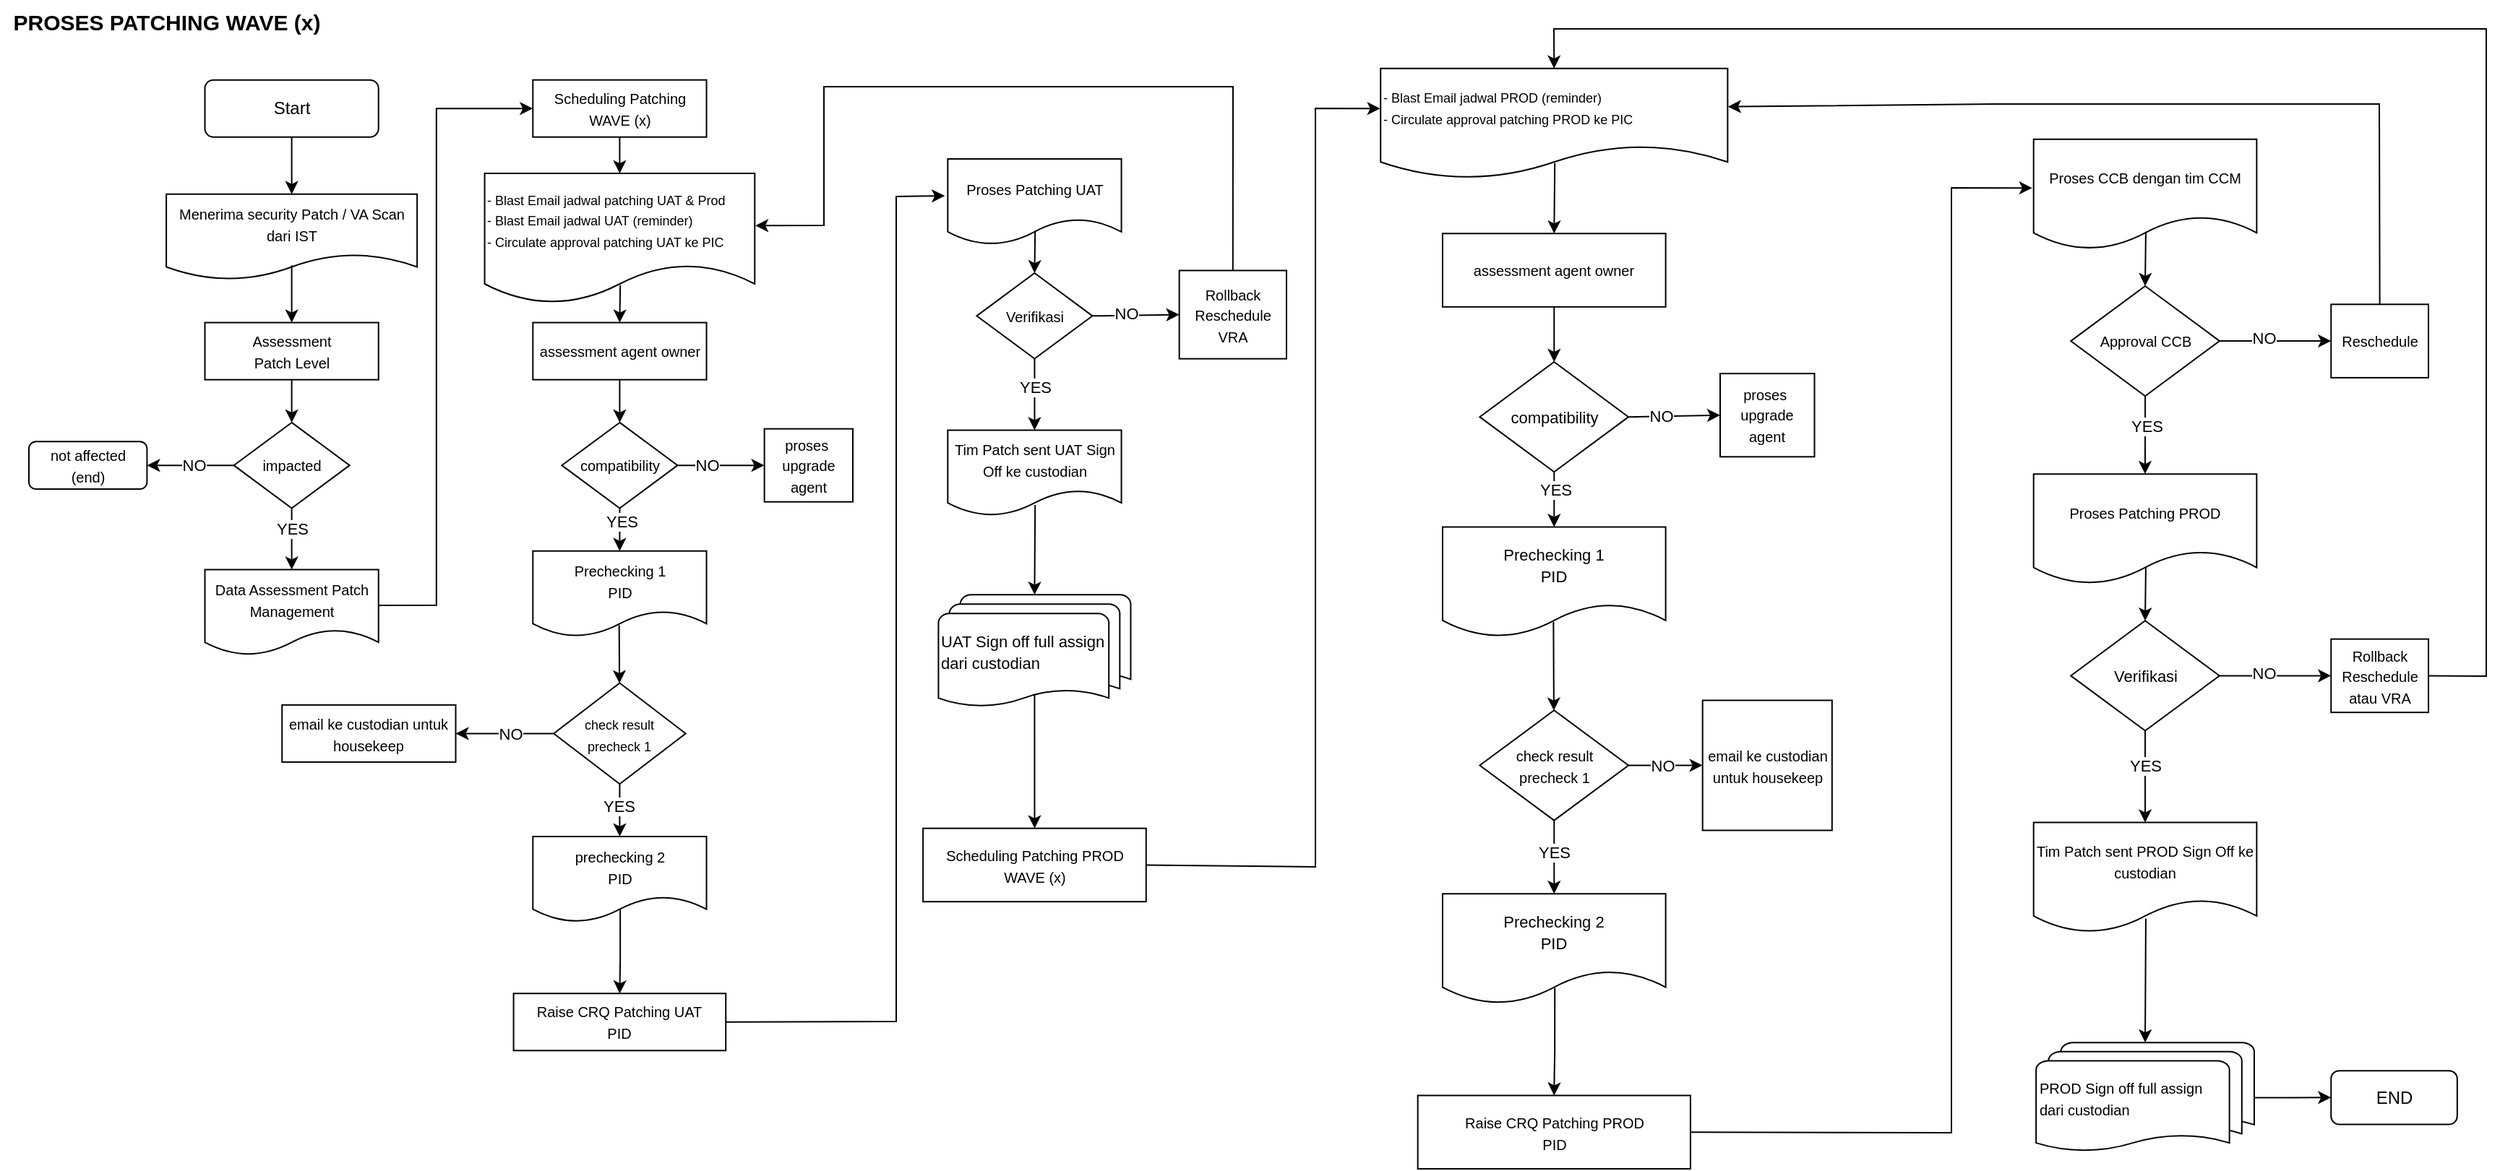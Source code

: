 <mxfile version="26.0.2">
  <diagram name="Page-1" id="z32n40Bh7zNvW0WQxbJr">
    <mxGraphModel grid="1" page="1" gridSize="10" guides="1" tooltips="1" connect="1" arrows="1" fold="1" pageScale="1" pageWidth="1800" pageHeight="950" math="0" shadow="0">
      <root>
        <mxCell id="0" />
        <mxCell id="1" parent="0" />
        <mxCell id="ACI5QrZLQ97RPdGaOp1O-54" value="PROSES PATCHING WAVE (x)" style="text;html=1;align=center;verticalAlign=middle;resizable=0;points=[];autosize=1;strokeColor=none;fillColor=none;fontStyle=1;fontSize=15;" vertex="1" parent="1">
          <mxGeometry x="40" y="40" width="230" height="30" as="geometry" />
        </mxCell>
        <mxCell id="udtV1CsJPvHy8_Dd39ew-2" value="&lt;div&gt;&lt;span style=&quot;background-color: transparent; color: light-dark(rgb(0, 0, 0), rgb(255, 255, 255));&quot;&gt;&lt;font style=&quot;font-size: 9px;&quot;&gt;- Blast Email jadwal PROD (reminder)&lt;/font&gt;&lt;/span&gt;&lt;/div&gt;&lt;div&gt;&lt;font style=&quot;font-size: 9px;&quot;&gt;- Circulate approval patching PROD ke PIC&lt;/font&gt;&lt;/div&gt;" style="shape=document;whiteSpace=wrap;html=1;boundedLbl=1;align=left;" vertex="1" parent="1">
          <mxGeometry x="995.102" y="87.388" width="240.081" height="76.161" as="geometry" />
        </mxCell>
        <mxCell id="udtV1CsJPvHy8_Dd39ew-3" value="&lt;font style=&quot;font-size: 10px;&quot;&gt;assessment agent owner&lt;/font&gt;" style="rounded=0;whiteSpace=wrap;html=1;" vertex="1" parent="1">
          <mxGeometry x="1037.974" y="201.63" width="154.337" height="50.774" as="geometry" />
        </mxCell>
        <mxCell id="udtV1CsJPvHy8_Dd39ew-4" value="&lt;font style=&quot;font-size: 11px;&quot;&gt;compatibility&lt;/font&gt;" style="rhombus;whiteSpace=wrap;html=1;" vertex="1" parent="1">
          <mxGeometry x="1063.697" y="290.484" width="102.892" height="76.161" as="geometry" />
        </mxCell>
        <mxCell id="udtV1CsJPvHy8_Dd39ew-5" value="&lt;font style=&quot;font-size: 10px;&quot;&gt;proses&amp;nbsp;&lt;/font&gt;&lt;div&gt;&lt;font style=&quot;font-size: 10px;&quot;&gt;upgrade&lt;/font&gt;&lt;/div&gt;&lt;div&gt;&lt;font style=&quot;font-size: 10px;&quot;&gt;agent&lt;/font&gt;&lt;/div&gt;" style="rounded=0;whiteSpace=wrap;html=1;" vertex="1" parent="1">
          <mxGeometry x="1230" y="298.55" width="65.26" height="57.61" as="geometry" />
        </mxCell>
        <mxCell id="udtV1CsJPvHy8_Dd39ew-6" value="&lt;font style=&quot;font-size: 11px;&quot;&gt;Prechecking 1&lt;/font&gt;&lt;div&gt;&lt;font style=&quot;font-size: 11px;&quot;&gt;PID&lt;/font&gt;&lt;/div&gt;" style="shape=document;whiteSpace=wrap;html=1;boundedLbl=1;" vertex="1" parent="1">
          <mxGeometry x="1037.974" y="404.726" width="154.337" height="76.161" as="geometry" />
        </mxCell>
        <mxCell id="udtV1CsJPvHy8_Dd39ew-7" value="&lt;font style=&quot;font-size: 10px;&quot;&gt;check result&lt;/font&gt;&lt;div&gt;&lt;font style=&quot;font-size: 10px;&quot;&gt;precheck 1&lt;/font&gt;&lt;/div&gt;" style="rhombus;whiteSpace=wrap;html=1;" vertex="1" parent="1">
          <mxGeometry x="1063.697" y="531.662" width="102.892" height="76.161" as="geometry" />
        </mxCell>
        <mxCell id="udtV1CsJPvHy8_Dd39ew-8" value="&lt;font style=&quot;font-size: 10px;&quot;&gt;email ke custodian&lt;/font&gt;&lt;div&gt;&lt;font style=&quot;font-size: 10px;&quot;&gt;untuk housekeep&lt;/font&gt;&lt;/div&gt;" style="rounded=0;whiteSpace=wrap;html=1;" vertex="1" parent="1">
          <mxGeometry x="1217.85" y="524.74" width="89.56" height="90" as="geometry" />
        </mxCell>
        <mxCell id="udtV1CsJPvHy8_Dd39ew-9" value="" style="edgeStyle=orthogonalEdgeStyle;rounded=0;orthogonalLoop=1;jettySize=auto;html=1;exitX=0.503;exitY=0.855;exitDx=0;exitDy=0;exitPerimeter=0;" edge="1" parent="1" source="udtV1CsJPvHy8_Dd39ew-10" target="udtV1CsJPvHy8_Dd39ew-29">
          <mxGeometry relative="1" as="geometry" />
        </mxCell>
        <mxCell id="udtV1CsJPvHy8_Dd39ew-10" value="&lt;font style=&quot;font-size: 11px;&quot;&gt;Prechecking 2&lt;/font&gt;&lt;div&gt;&lt;font style=&quot;font-size: 11px;&quot;&gt;PID&lt;/font&gt;&lt;/div&gt;" style="shape=document;whiteSpace=wrap;html=1;boundedLbl=1;" vertex="1" parent="1">
          <mxGeometry x="1037.974" y="658.597" width="154.337" height="76.161" as="geometry" />
        </mxCell>
        <mxCell id="udtV1CsJPvHy8_Dd39ew-11" value="&lt;font style=&quot;font-size: 10px;&quot;&gt;Proses Patching PROD&lt;/font&gt;" style="shape=document;whiteSpace=wrap;html=1;boundedLbl=1;" vertex="1" parent="1">
          <mxGeometry x="1446.849" y="368.074" width="154.337" height="76.161" as="geometry" />
        </mxCell>
        <mxCell id="udtV1CsJPvHy8_Dd39ew-12" value="&lt;font style=&quot;font-size: 11px;&quot;&gt;Verifikasi&lt;/font&gt;" style="rhombus;whiteSpace=wrap;html=1;" vertex="1" parent="1">
          <mxGeometry x="1472.572" y="469.622" width="102.892" height="76.161" as="geometry" />
        </mxCell>
        <mxCell id="udtV1CsJPvHy8_Dd39ew-13" value="&lt;font style=&quot;font-size: 10px;&quot;&gt;Rollback&lt;/font&gt;&lt;div&gt;&lt;font style=&quot;font-size: 10px;&quot;&gt;Reschedule&lt;/font&gt;&lt;/div&gt;&lt;div&gt;&lt;font style=&quot;font-size: 10px;&quot;&gt;atau VRA&lt;/font&gt;&lt;/div&gt;" style="rounded=0;whiteSpace=wrap;html=1;" vertex="1" parent="1">
          <mxGeometry x="1652.63" y="482.32" width="67.37" height="50.77" as="geometry" />
        </mxCell>
        <mxCell id="udtV1CsJPvHy8_Dd39ew-14" value="&lt;font style=&quot;font-size: 10px;&quot;&gt;Tim Patch sent PROD Sign Off ke custodian&lt;/font&gt;" style="shape=document;whiteSpace=wrap;html=1;boundedLbl=1;" vertex="1" parent="1">
          <mxGeometry x="1446.849" y="609.251" width="154.337" height="76.161" as="geometry" />
        </mxCell>
        <mxCell id="udtV1CsJPvHy8_Dd39ew-15" value="" style="edgeStyle=orthogonalEdgeStyle;rounded=0;orthogonalLoop=1;jettySize=auto;html=1;" edge="1" parent="1" source="udtV1CsJPvHy8_Dd39ew-16" target="udtV1CsJPvHy8_Dd39ew-46">
          <mxGeometry relative="1" as="geometry" />
        </mxCell>
        <mxCell id="udtV1CsJPvHy8_Dd39ew-16" value="&lt;font style=&quot;font-size: 10px;&quot;&gt;PROD Sign off full assign&lt;/font&gt;&lt;div&gt;&lt;font style=&quot;font-size: 10px;&quot;&gt;dari custodian&lt;/font&gt;&lt;/div&gt;" style="strokeWidth=1;html=1;shape=mxgraph.flowchart.multi-document;whiteSpace=wrap;align=left;" vertex="1" parent="1">
          <mxGeometry x="1448.564" y="761.573" width="150.908" height="76.161" as="geometry" />
        </mxCell>
        <mxCell id="udtV1CsJPvHy8_Dd39ew-18" value="" style="endArrow=classic;html=1;rounded=0;exitX=0.502;exitY=0.86;exitDx=0;exitDy=0;exitPerimeter=0;entryX=0.5;entryY=0;entryDx=0;entryDy=0;" edge="1" parent="1" source="udtV1CsJPvHy8_Dd39ew-2" target="udtV1CsJPvHy8_Dd39ew-3">
          <mxGeometry width="50" height="50" relative="1" as="geometry">
            <mxPoint x="1020.825" y="252.404" as="sourcePoint" />
            <mxPoint x="1106.568" y="188.936" as="targetPoint" />
          </mxGeometry>
        </mxCell>
        <mxCell id="udtV1CsJPvHy8_Dd39ew-19" value="" style="endArrow=classic;html=1;rounded=0;exitX=0.5;exitY=1;exitDx=0;exitDy=0;entryX=0.5;entryY=0;entryDx=0;entryDy=0;" edge="1" parent="1" source="udtV1CsJPvHy8_Dd39ew-3" target="udtV1CsJPvHy8_Dd39ew-4">
          <mxGeometry width="50" height="50" relative="1" as="geometry">
            <mxPoint x="1020.825" y="404.726" as="sourcePoint" />
            <mxPoint x="1106.568" y="341.259" as="targetPoint" />
          </mxGeometry>
        </mxCell>
        <mxCell id="udtV1CsJPvHy8_Dd39ew-20" value="" style="endArrow=classic;html=1;rounded=0;exitX=1;exitY=0.5;exitDx=0;exitDy=0;entryX=0;entryY=0.5;entryDx=0;entryDy=0;" edge="1" parent="1" source="udtV1CsJPvHy8_Dd39ew-4" target="udtV1CsJPvHy8_Dd39ew-5">
          <mxGeometry width="50" height="50" relative="1" as="geometry">
            <mxPoint x="1020.825" y="404.726" as="sourcePoint" />
            <mxPoint x="1106.568" y="341.259" as="targetPoint" />
          </mxGeometry>
        </mxCell>
        <mxCell id="udtV1CsJPvHy8_Dd39ew-21" value="NO" style="edgeLabel;html=1;align=center;verticalAlign=middle;resizable=0;points=[];" connectable="0" vertex="1" parent="udtV1CsJPvHy8_Dd39ew-20">
          <mxGeometry x="-0.314" relative="1" as="geometry">
            <mxPoint as="offset" />
          </mxGeometry>
        </mxCell>
        <mxCell id="udtV1CsJPvHy8_Dd39ew-22" value="" style="endArrow=classic;html=1;rounded=0;exitX=0.5;exitY=1;exitDx=0;exitDy=0;entryX=0.5;entryY=0;entryDx=0;entryDy=0;" edge="1" parent="1" source="udtV1CsJPvHy8_Dd39ew-4" target="udtV1CsJPvHy8_Dd39ew-6">
          <mxGeometry width="50" height="50" relative="1" as="geometry">
            <mxPoint x="1020.825" y="404.726" as="sourcePoint" />
            <mxPoint x="1106.568" y="341.259" as="targetPoint" />
          </mxGeometry>
        </mxCell>
        <mxCell id="udtV1CsJPvHy8_Dd39ew-23" value="YES" style="edgeLabel;html=1;align=center;verticalAlign=middle;resizable=0;points=[];" connectable="0" vertex="1" parent="udtV1CsJPvHy8_Dd39ew-22">
          <mxGeometry x="-0.343" y="1" relative="1" as="geometry">
            <mxPoint as="offset" />
          </mxGeometry>
        </mxCell>
        <mxCell id="udtV1CsJPvHy8_Dd39ew-24" value="" style="endArrow=classic;html=1;rounded=0;exitX=0.497;exitY=0.864;exitDx=0;exitDy=0;exitPerimeter=0;" edge="1" parent="1" source="udtV1CsJPvHy8_Dd39ew-6" target="udtV1CsJPvHy8_Dd39ew-7">
          <mxGeometry width="50" height="50" relative="1" as="geometry">
            <mxPoint x="1020.825" y="480.887" as="sourcePoint" />
            <mxPoint x="1106.568" y="417.42" as="targetPoint" />
          </mxGeometry>
        </mxCell>
        <mxCell id="udtV1CsJPvHy8_Dd39ew-25" value="" style="endArrow=classic;html=1;rounded=0;exitX=1;exitY=0.5;exitDx=0;exitDy=0;entryX=0;entryY=0.5;entryDx=0;entryDy=0;" edge="1" parent="1" source="udtV1CsJPvHy8_Dd39ew-7" target="udtV1CsJPvHy8_Dd39ew-8">
          <mxGeometry width="50" height="50" relative="1" as="geometry">
            <mxPoint x="1020.825" y="480.887" as="sourcePoint" />
            <mxPoint x="1106.568" y="417.42" as="targetPoint" />
          </mxGeometry>
        </mxCell>
        <mxCell id="udtV1CsJPvHy8_Dd39ew-26" value="NO" style="edgeLabel;html=1;align=center;verticalAlign=middle;resizable=0;points=[];" connectable="0" vertex="1" parent="udtV1CsJPvHy8_Dd39ew-25">
          <mxGeometry x="-0.106" relative="1" as="geometry">
            <mxPoint as="offset" />
          </mxGeometry>
        </mxCell>
        <mxCell id="udtV1CsJPvHy8_Dd39ew-27" value="" style="endArrow=classic;html=1;rounded=0;exitX=0.5;exitY=1;exitDx=0;exitDy=0;entryX=0.5;entryY=0;entryDx=0;entryDy=0;" edge="1" parent="1" source="udtV1CsJPvHy8_Dd39ew-7" target="udtV1CsJPvHy8_Dd39ew-10">
          <mxGeometry width="50" height="50" relative="1" as="geometry">
            <mxPoint x="1020.825" y="696.678" as="sourcePoint" />
            <mxPoint x="1106.568" y="633.21" as="targetPoint" />
          </mxGeometry>
        </mxCell>
        <mxCell id="udtV1CsJPvHy8_Dd39ew-28" value="YES" style="edgeLabel;html=1;align=center;verticalAlign=middle;resizable=0;points=[];" connectable="0" vertex="1" parent="udtV1CsJPvHy8_Dd39ew-27">
          <mxGeometry x="-0.154" relative="1" as="geometry">
            <mxPoint as="offset" />
          </mxGeometry>
        </mxCell>
        <mxCell id="udtV1CsJPvHy8_Dd39ew-29" value="&lt;font style=&quot;font-size: 10px;&quot;&gt;Raise CRQ Patching PROD&lt;/font&gt;&lt;div&gt;&lt;font style=&quot;font-size: 10px;&quot;&gt;PID&lt;/font&gt;&lt;/div&gt;" style="rounded=0;whiteSpace=wrap;html=1;" vertex="1" parent="1">
          <mxGeometry x="1020.825" y="798.226" width="188.635" height="50.774" as="geometry" />
        </mxCell>
        <mxCell id="udtV1CsJPvHy8_Dd39ew-30" value="" style="endArrow=classic;html=1;rounded=0;exitX=0.503;exitY=0.84;exitDx=0;exitDy=0;exitPerimeter=0;entryX=0.5;entryY=0;entryDx=0;entryDy=0;" edge="1" parent="1" source="udtV1CsJPvHy8_Dd39ew-11" target="udtV1CsJPvHy8_Dd39ew-12">
          <mxGeometry width="50" height="50" relative="1" as="geometry">
            <mxPoint x="1566.889" y="596.557" as="sourcePoint" />
            <mxPoint x="1652.633" y="533.09" as="targetPoint" />
          </mxGeometry>
        </mxCell>
        <mxCell id="udtV1CsJPvHy8_Dd39ew-31" value="" style="endArrow=classic;html=1;rounded=0;exitX=0.5;exitY=1;exitDx=0;exitDy=0;entryX=0.5;entryY=0;entryDx=0;entryDy=0;" edge="1" parent="1" source="udtV1CsJPvHy8_Dd39ew-12" target="udtV1CsJPvHy8_Dd39ew-14">
          <mxGeometry width="50" height="50" relative="1" as="geometry">
            <mxPoint x="1566.889" y="596.557" as="sourcePoint" />
            <mxPoint x="1652.633" y="533.09" as="targetPoint" />
          </mxGeometry>
        </mxCell>
        <mxCell id="udtV1CsJPvHy8_Dd39ew-32" value="YES" style="edgeLabel;html=1;align=center;verticalAlign=middle;resizable=0;points=[];" connectable="0" vertex="1" parent="udtV1CsJPvHy8_Dd39ew-31">
          <mxGeometry x="-0.24" relative="1" as="geometry">
            <mxPoint as="offset" />
          </mxGeometry>
        </mxCell>
        <mxCell id="udtV1CsJPvHy8_Dd39ew-33" value="" style="endArrow=classic;html=1;rounded=0;exitX=0.503;exitY=0.874;exitDx=0;exitDy=0;exitPerimeter=0;entryX=0.5;entryY=0;entryDx=0;entryDy=0;entryPerimeter=0;" edge="1" parent="1" source="udtV1CsJPvHy8_Dd39ew-14" target="udtV1CsJPvHy8_Dd39ew-16">
          <mxGeometry width="50" height="50" relative="1" as="geometry">
            <mxPoint x="1566.889" y="748.88" as="sourcePoint" />
            <mxPoint x="1652.633" y="685.412" as="targetPoint" />
          </mxGeometry>
        </mxCell>
        <mxCell id="udtV1CsJPvHy8_Dd39ew-34" value="" style="endArrow=classic;html=1;rounded=0;exitX=1;exitY=0.5;exitDx=0;exitDy=0;entryX=0;entryY=0.5;entryDx=0;entryDy=0;" edge="1" parent="1" source="udtV1CsJPvHy8_Dd39ew-12" target="udtV1CsJPvHy8_Dd39ew-13">
          <mxGeometry width="50" height="50" relative="1" as="geometry">
            <mxPoint x="1566.889" y="748.88" as="sourcePoint" />
            <mxPoint x="1652.633" y="685.412" as="targetPoint" />
          </mxGeometry>
        </mxCell>
        <mxCell id="udtV1CsJPvHy8_Dd39ew-35" value="NO" style="edgeLabel;html=1;align=center;verticalAlign=middle;resizable=0;points=[];" connectable="0" vertex="1" parent="udtV1CsJPvHy8_Dd39ew-34">
          <mxGeometry x="-0.213" y="2" relative="1" as="geometry">
            <mxPoint as="offset" />
          </mxGeometry>
        </mxCell>
        <mxCell id="udtV1CsJPvHy8_Dd39ew-36" value="&lt;font style=&quot;font-size: 10px;&quot;&gt;Proses CCB dengan tim CCM&lt;/font&gt;" style="shape=document;whiteSpace=wrap;html=1;boundedLbl=1;" vertex="1" parent="1">
          <mxGeometry x="1446.849" y="136.417" width="154.337" height="76.161" as="geometry" />
        </mxCell>
        <mxCell id="udtV1CsJPvHy8_Dd39ew-37" value="" style="edgeStyle=orthogonalEdgeStyle;rounded=0;orthogonalLoop=1;jettySize=auto;html=1;" edge="1" parent="1" source="udtV1CsJPvHy8_Dd39ew-39" target="udtV1CsJPvHy8_Dd39ew-11">
          <mxGeometry relative="1" as="geometry" />
        </mxCell>
        <mxCell id="udtV1CsJPvHy8_Dd39ew-38" value="YES" style="edgeLabel;html=1;align=center;verticalAlign=middle;resizable=0;points=[];" connectable="0" vertex="1" parent="udtV1CsJPvHy8_Dd39ew-37">
          <mxGeometry x="-0.237" y="1" relative="1" as="geometry">
            <mxPoint as="offset" />
          </mxGeometry>
        </mxCell>
        <mxCell id="udtV1CsJPvHy8_Dd39ew-39" value="&lt;font style=&quot;font-size: 10px;&quot;&gt;Approval CCB&lt;/font&gt;" style="rhombus;whiteSpace=wrap;html=1;" vertex="1" parent="1">
          <mxGeometry x="1472.572" y="237.965" width="102.892" height="76.161" as="geometry" />
        </mxCell>
        <mxCell id="udtV1CsJPvHy8_Dd39ew-40" value="&lt;font style=&quot;font-size: 10px;&quot;&gt;Reschedule&lt;/font&gt;" style="rounded=0;whiteSpace=wrap;html=1;" vertex="1" parent="1">
          <mxGeometry x="1652.63" y="250.66" width="67.37" height="50.77" as="geometry" />
        </mxCell>
        <mxCell id="udtV1CsJPvHy8_Dd39ew-41" value="" style="endArrow=classic;html=1;rounded=0;exitX=0.503;exitY=0.84;exitDx=0;exitDy=0;exitPerimeter=0;entryX=0.5;entryY=0;entryDx=0;entryDy=0;" edge="1" parent="1" source="udtV1CsJPvHy8_Dd39ew-36" target="udtV1CsJPvHy8_Dd39ew-39">
          <mxGeometry width="50" height="50" relative="1" as="geometry">
            <mxPoint x="1566.889" y="364.9" as="sourcePoint" />
            <mxPoint x="1652.633" y="301.433" as="targetPoint" />
          </mxGeometry>
        </mxCell>
        <mxCell id="udtV1CsJPvHy8_Dd39ew-42" value="" style="endArrow=classic;html=1;rounded=0;exitX=1;exitY=0.5;exitDx=0;exitDy=0;entryX=0;entryY=0.5;entryDx=0;entryDy=0;" edge="1" parent="1" source="udtV1CsJPvHy8_Dd39ew-39" target="udtV1CsJPvHy8_Dd39ew-40">
          <mxGeometry width="50" height="50" relative="1" as="geometry">
            <mxPoint x="1566.889" y="517.223" as="sourcePoint" />
            <mxPoint x="1652.633" y="453.755" as="targetPoint" />
          </mxGeometry>
        </mxCell>
        <mxCell id="udtV1CsJPvHy8_Dd39ew-43" value="NO" style="edgeLabel;html=1;align=center;verticalAlign=middle;resizable=0;points=[];" connectable="0" vertex="1" parent="udtV1CsJPvHy8_Dd39ew-42">
          <mxGeometry x="-0.213" y="2" relative="1" as="geometry">
            <mxPoint as="offset" />
          </mxGeometry>
        </mxCell>
        <mxCell id="udtV1CsJPvHy8_Dd39ew-44" value="" style="endArrow=classic;html=1;rounded=0;exitX=0.5;exitY=0;exitDx=0;exitDy=0;entryX=1.001;entryY=0.347;entryDx=0;entryDy=0;entryPerimeter=0;" edge="1" parent="1" source="udtV1CsJPvHy8_Dd39ew-40" target="udtV1CsJPvHy8_Dd39ew-2">
          <mxGeometry width="50" height="50" relative="1" as="geometry">
            <mxPoint x="1666.345" y="368.068" as="sourcePoint" />
            <mxPoint x="1260" y="112" as="targetPoint" />
            <Array as="points">
              <mxPoint x="1686" y="112" />
              <mxPoint x="1510" y="112" />
              <mxPoint x="1420" y="112" />
            </Array>
          </mxGeometry>
        </mxCell>
        <mxCell id="udtV1CsJPvHy8_Dd39ew-45" value="" style="endArrow=classic;html=1;rounded=0;exitX=1;exitY=0.5;exitDx=0;exitDy=0;entryX=-0.006;entryY=0.442;entryDx=0;entryDy=0;entryPerimeter=0;" edge="1" parent="1" source="udtV1CsJPvHy8_Dd39ew-29" target="udtV1CsJPvHy8_Dd39ew-36">
          <mxGeometry width="50" height="50" relative="1" as="geometry">
            <mxPoint x="1666.345" y="368.068" as="sourcePoint" />
            <mxPoint x="1450" y="171" as="targetPoint" />
            <Array as="points">
              <mxPoint x="1390" y="824" />
              <mxPoint x="1390" y="170" />
            </Array>
          </mxGeometry>
        </mxCell>
        <mxCell id="udtV1CsJPvHy8_Dd39ew-46" value="&lt;font&gt;END&lt;/font&gt;" style="rounded=1;whiteSpace=wrap;html=1;" vertex="1" parent="1">
          <mxGeometry x="1652.63" y="781.1" width="87.28" height="37.1" as="geometry" />
        </mxCell>
        <mxCell id="ACI5QrZLQ97RPdGaOp1O-1" value="&lt;font&gt;Start&lt;/font&gt;" style="rounded=1;whiteSpace=wrap;html=1;" vertex="1" parent="1">
          <mxGeometry x="181.746" y="95.331" width="120.122" height="39.518" as="geometry" />
        </mxCell>
        <mxCell id="ACI5QrZLQ97RPdGaOp1O-2" value="&lt;font style=&quot;font-size: 10px;&quot;&gt;Menerima security Patch / VA Scan dari IST&lt;/font&gt;" style="shape=document;whiteSpace=wrap;html=1;boundedLbl=1;" vertex="1" parent="1">
          <mxGeometry x="155.052" y="174.367" width="173.51" height="59.277" as="geometry" />
        </mxCell>
        <mxCell id="ACI5QrZLQ97RPdGaOp1O-3" value="&lt;font style=&quot;font-size: 10px;&quot;&gt;Assessment&lt;/font&gt;&lt;div&gt;&lt;font style=&quot;font-size: 10px;&quot;&gt;Patch Level&lt;/font&gt;&lt;/div&gt;" style="rounded=0;whiteSpace=wrap;html=1;" vertex="1" parent="1">
          <mxGeometry x="181.746" y="263.283" width="120.122" height="39.518" as="geometry" />
        </mxCell>
        <mxCell id="ACI5QrZLQ97RPdGaOp1O-4" value="&lt;font style=&quot;font-size: 10px;&quot;&gt;impacted&lt;/font&gt;" style="rhombus;whiteSpace=wrap;html=1;" vertex="1" parent="1">
          <mxGeometry x="201.766" y="332.439" width="80.082" height="59.277" as="geometry" />
        </mxCell>
        <mxCell id="ACI5QrZLQ97RPdGaOp1O-5" value="&lt;font style=&quot;font-size: 10px;&quot;&gt;not affected&lt;/font&gt;&lt;div&gt;&lt;font style=&quot;font-size: 10px;&quot;&gt;(end)&lt;/font&gt;&lt;/div&gt;" style="rounded=1;whiteSpace=wrap;html=1;" vertex="1" parent="1">
          <mxGeometry x="60" y="345.66" width="81.71" height="32.84" as="geometry" />
        </mxCell>
        <mxCell id="ACI5QrZLQ97RPdGaOp1O-7" value="&lt;font style=&quot;font-size: 10px;&quot;&gt;Data Assessment Patch Management&lt;/font&gt;" style="shape=document;whiteSpace=wrap;html=1;boundedLbl=1;" vertex="1" parent="1">
          <mxGeometry x="181.746" y="434.198" width="120.122" height="59.277" as="geometry" />
        </mxCell>
        <mxCell id="ACI5QrZLQ97RPdGaOp1O-9" value="&lt;font style=&quot;font-size: 10px;&quot;&gt;Scheduling Patching&lt;/font&gt;&lt;div&gt;&lt;font style=&quot;font-size: 10px;&quot;&gt;WAVE (x)&lt;/font&gt;&lt;/div&gt;" style="rounded=0;whiteSpace=wrap;html=1;" vertex="1" parent="1">
          <mxGeometry x="408.644" y="95.331" width="120.122" height="39.518" as="geometry" />
        </mxCell>
        <mxCell id="ACI5QrZLQ97RPdGaOp1O-11" value="&lt;div&gt;&lt;font style=&quot;font-size: 9px;&quot;&gt;- Blast Email jadwal patching UAT &amp;amp; Prod&lt;/font&gt;&lt;/div&gt;&lt;div&gt;&lt;font style=&quot;font-size: 9px;&quot;&gt;- Blast Email jadwal UAT (reminder)&lt;/font&gt;&lt;/div&gt;&lt;div&gt;&lt;font style=&quot;font-size: 9px;&quot;&gt;- Circulate approval patching UAT ke PIC&lt;/font&gt;&lt;/div&gt;" style="shape=document;whiteSpace=wrap;html=1;boundedLbl=1;align=left;" vertex="1" parent="1">
          <mxGeometry x="375.28" y="160" width="186.86" height="90" as="geometry" />
        </mxCell>
        <mxCell id="ACI5QrZLQ97RPdGaOp1O-12" value="&lt;font style=&quot;font-size: 10px;&quot;&gt;assessment agent owner&lt;/font&gt;" style="rounded=0;whiteSpace=wrap;html=1;" vertex="1" parent="1">
          <mxGeometry x="408.644" y="263.283" width="120.122" height="39.518" as="geometry" />
        </mxCell>
        <mxCell id="ACI5QrZLQ97RPdGaOp1O-13" value="&lt;font style=&quot;font-size: 10px;&quot;&gt;compatibility&lt;/font&gt;" style="rhombus;whiteSpace=wrap;html=1;" vertex="1" parent="1">
          <mxGeometry x="428.664" y="332.439" width="80.082" height="59.277" as="geometry" />
        </mxCell>
        <mxCell id="ACI5QrZLQ97RPdGaOp1O-14" value="&lt;font style=&quot;font-size: 10px;&quot;&gt;proses&amp;nbsp;&lt;/font&gt;&lt;div&gt;&lt;font style=&quot;font-size: 10px;&quot;&gt;upgrade agent&lt;/font&gt;&lt;/div&gt;" style="rounded=0;whiteSpace=wrap;html=1;" vertex="1" parent="1">
          <mxGeometry x="568.81" y="336.81" width="61.19" height="50.53" as="geometry" />
        </mxCell>
        <mxCell id="ACI5QrZLQ97RPdGaOp1O-16" value="&lt;font style=&quot;font-size: 10px;&quot;&gt;Prechecking 1&lt;/font&gt;&lt;div&gt;&lt;font style=&quot;font-size: 10px;&quot;&gt;PID&lt;/font&gt;&lt;/div&gt;" style="shape=document;whiteSpace=wrap;html=1;boundedLbl=1;" vertex="1" parent="1">
          <mxGeometry x="408.644" y="421.355" width="120.122" height="59.277" as="geometry" />
        </mxCell>
        <mxCell id="ACI5QrZLQ97RPdGaOp1O-17" value="&lt;font style=&quot;font-size: 9px;&quot;&gt;check result&lt;/font&gt;&lt;div&gt;&lt;font style=&quot;font-size: 9px;&quot;&gt;precheck 1&lt;/font&gt;&lt;/div&gt;" style="rhombus;whiteSpace=wrap;html=1;" vertex="1" parent="1">
          <mxGeometry x="423.03" y="512.78" width="91.34" height="69.85" as="geometry" />
        </mxCell>
        <mxCell id="ACI5QrZLQ97RPdGaOp1O-18" value="&lt;font style=&quot;font-size: 10px;&quot;&gt;email ke custodian untuk housekeep&lt;/font&gt;" style="rounded=0;whiteSpace=wrap;html=1;" vertex="1" parent="1">
          <mxGeometry x="235.134" y="527.939" width="120.122" height="39.518" as="geometry" />
        </mxCell>
        <mxCell id="ACI5QrZLQ97RPdGaOp1O-46" value="" style="edgeStyle=orthogonalEdgeStyle;rounded=0;orthogonalLoop=1;jettySize=auto;html=1;exitX=0.503;exitY=0.855;exitDx=0;exitDy=0;exitPerimeter=0;" edge="1" parent="1" source="ACI5QrZLQ97RPdGaOp1O-19" target="ACI5QrZLQ97RPdGaOp1O-45">
          <mxGeometry relative="1" as="geometry" />
        </mxCell>
        <mxCell id="ACI5QrZLQ97RPdGaOp1O-19" value="&lt;font style=&quot;font-size: 10px;&quot;&gt;prechecking 2&lt;/font&gt;&lt;div&gt;&lt;font style=&quot;font-size: 10px;&quot;&gt;PID&lt;/font&gt;&lt;/div&gt;" style="shape=document;whiteSpace=wrap;html=1;boundedLbl=1;" vertex="1" parent="1">
          <mxGeometry x="408.644" y="618.944" width="120.122" height="59.277" as="geometry" />
        </mxCell>
        <mxCell id="ACI5QrZLQ97RPdGaOp1O-20" value="&lt;font style=&quot;font-size: 10px;&quot;&gt;Proses Patching UAT&lt;/font&gt;" style="shape=document;whiteSpace=wrap;html=1;boundedLbl=1;" vertex="1" parent="1">
          <mxGeometry x="695.664" y="150.001" width="120.122" height="59.277" as="geometry" />
        </mxCell>
        <mxCell id="ACI5QrZLQ97RPdGaOp1O-21" value="&lt;font style=&quot;font-size: 10px;&quot;&gt;Verifikasi&lt;/font&gt;" style="rhombus;whiteSpace=wrap;html=1;" vertex="1" parent="1">
          <mxGeometry x="715.684" y="229.037" width="80.082" height="59.277" as="geometry" />
        </mxCell>
        <mxCell id="ACI5QrZLQ97RPdGaOp1O-22" value="&lt;font style=&quot;font-size: 10px;&quot;&gt;Rollback&lt;/font&gt;&lt;div&gt;&lt;font style=&quot;font-size: 10px;&quot;&gt;Reschedule&lt;/font&gt;&lt;div&gt;&lt;font style=&quot;font-size: 10px;&quot;&gt;VRA&lt;/font&gt;&lt;/div&gt;&lt;/div&gt;" style="rounded=0;whiteSpace=wrap;html=1;" vertex="1" parent="1">
          <mxGeometry x="855.83" y="227.23" width="74.17" height="61.08" as="geometry" />
        </mxCell>
        <mxCell id="ACI5QrZLQ97RPdGaOp1O-23" value="&lt;font style=&quot;font-size: 10px;&quot;&gt;Tim Patch sent UAT Sign Off ke custodian&lt;/font&gt;" style="shape=document;whiteSpace=wrap;html=1;boundedLbl=1;" vertex="1" parent="1">
          <mxGeometry x="695.664" y="337.712" width="120.122" height="59.277" as="geometry" />
        </mxCell>
        <mxCell id="o1_TLwKkLksBD2rPDxH1-2" value="" style="edgeStyle=orthogonalEdgeStyle;rounded=0;orthogonalLoop=1;jettySize=auto;html=1;exitX=0.5;exitY=0.88;exitDx=0;exitDy=0;exitPerimeter=0;entryX=0.5;entryY=0;entryDx=0;entryDy=0;" edge="1" parent="1" source="ACI5QrZLQ97RPdGaOp1O-24" target="udtV1CsJPvHy8_Dd39ew-1">
          <mxGeometry relative="1" as="geometry">
            <mxPoint x="755.725" y="569.386" as="targetPoint" />
          </mxGeometry>
        </mxCell>
        <mxCell id="ACI5QrZLQ97RPdGaOp1O-24" value="&lt;font style=&quot;font-size: 11px;&quot;&gt;UAT Sign off full assign&lt;/font&gt;&lt;div&gt;&lt;font style=&quot;font-size: 11px;&quot;&gt;dari custodian&lt;/font&gt;&lt;/div&gt;" style="strokeWidth=1;html=1;shape=mxgraph.flowchart.multi-document;whiteSpace=wrap;align=left;" vertex="1" parent="1">
          <mxGeometry x="689.22" y="451.67" width="133" height="78.4" as="geometry" />
        </mxCell>
        <mxCell id="ACI5QrZLQ97RPdGaOp1O-25" value="" style="endArrow=classic;html=1;rounded=0;exitX=0.5;exitY=1;exitDx=0;exitDy=0;entryX=0.5;entryY=0;entryDx=0;entryDy=0;" edge="1" parent="1" source="ACI5QrZLQ97RPdGaOp1O-1" target="ACI5QrZLQ97RPdGaOp1O-2">
          <mxGeometry width="50" height="50" relative="1" as="geometry">
            <mxPoint x="395.297" y="352.198" as="sourcePoint" />
            <mxPoint x="462.031" y="302.801" as="targetPoint" />
          </mxGeometry>
        </mxCell>
        <mxCell id="ACI5QrZLQ97RPdGaOp1O-26" value="" style="endArrow=classic;html=1;rounded=0;exitX=0.5;exitY=0.831;exitDx=0;exitDy=0;exitPerimeter=0;entryX=0.5;entryY=0;entryDx=0;entryDy=0;" edge="1" parent="1" source="ACI5QrZLQ97RPdGaOp1O-2" target="ACI5QrZLQ97RPdGaOp1O-3">
          <mxGeometry width="50" height="50" relative="1" as="geometry">
            <mxPoint x="395.297" y="352.198" as="sourcePoint" />
            <mxPoint x="462.031" y="302.801" as="targetPoint" />
          </mxGeometry>
        </mxCell>
        <mxCell id="ACI5QrZLQ97RPdGaOp1O-27" value="" style="endArrow=classic;html=1;rounded=0;exitX=0.5;exitY=1;exitDx=0;exitDy=0;entryX=0.5;entryY=0;entryDx=0;entryDy=0;" edge="1" parent="1" source="ACI5QrZLQ97RPdGaOp1O-3" target="ACI5QrZLQ97RPdGaOp1O-4">
          <mxGeometry width="50" height="50" relative="1" as="geometry">
            <mxPoint x="395.297" y="352.198" as="sourcePoint" />
            <mxPoint x="462.031" y="302.801" as="targetPoint" />
          </mxGeometry>
        </mxCell>
        <mxCell id="ACI5QrZLQ97RPdGaOp1O-28" value="" style="endArrow=classic;html=1;rounded=0;exitX=0;exitY=0.5;exitDx=0;exitDy=0;entryX=1;entryY=0.5;entryDx=0;entryDy=0;" edge="1" parent="1" source="ACI5QrZLQ97RPdGaOp1O-4" target="ACI5QrZLQ97RPdGaOp1O-5">
          <mxGeometry width="50" height="50" relative="1" as="geometry">
            <mxPoint x="395.297" y="352.198" as="sourcePoint" />
            <mxPoint x="462.031" y="302.801" as="targetPoint" />
          </mxGeometry>
        </mxCell>
        <mxCell id="ACI5QrZLQ97RPdGaOp1O-30" value="NO" style="edgeLabel;html=1;align=center;verticalAlign=middle;resizable=0;points=[];" connectable="0" vertex="1" parent="ACI5QrZLQ97RPdGaOp1O-28">
          <mxGeometry x="-0.073" relative="1" as="geometry">
            <mxPoint as="offset" />
          </mxGeometry>
        </mxCell>
        <mxCell id="ACI5QrZLQ97RPdGaOp1O-29" value="" style="endArrow=classic;html=1;rounded=0;exitX=0.5;exitY=1;exitDx=0;exitDy=0;entryX=0.5;entryY=0;entryDx=0;entryDy=0;" edge="1" parent="1" source="ACI5QrZLQ97RPdGaOp1O-4" target="ACI5QrZLQ97RPdGaOp1O-7">
          <mxGeometry width="50" height="50" relative="1" as="geometry">
            <mxPoint x="395.297" y="352.198" as="sourcePoint" />
            <mxPoint x="462.031" y="302.801" as="targetPoint" />
          </mxGeometry>
        </mxCell>
        <mxCell id="ACI5QrZLQ97RPdGaOp1O-31" value="YES" style="edgeLabel;html=1;align=center;verticalAlign=middle;resizable=0;points=[];" connectable="0" vertex="1" parent="ACI5QrZLQ97RPdGaOp1O-29">
          <mxGeometry x="-0.329" relative="1" as="geometry">
            <mxPoint as="offset" />
          </mxGeometry>
        </mxCell>
        <mxCell id="ACI5QrZLQ97RPdGaOp1O-32" value="" style="endArrow=classic;html=1;rounded=0;exitX=1.002;exitY=0.419;exitDx=0;exitDy=0;exitPerimeter=0;entryX=0;entryY=0.5;entryDx=0;entryDy=0;" edge="1" parent="1" source="ACI5QrZLQ97RPdGaOp1O-7" target="ACI5QrZLQ97RPdGaOp1O-9">
          <mxGeometry width="50" height="50" relative="1" as="geometry">
            <mxPoint x="395.297" y="302.801" as="sourcePoint" />
            <mxPoint x="462.031" y="253.403" as="targetPoint" />
            <Array as="points">
              <mxPoint x="341.909" y="458.897" />
              <mxPoint x="341.909" y="115.09" />
            </Array>
          </mxGeometry>
        </mxCell>
        <mxCell id="ACI5QrZLQ97RPdGaOp1O-33" value="" style="endArrow=classic;html=1;rounded=0;exitX=0.5;exitY=1;exitDx=0;exitDy=0;entryX=0.5;entryY=0;entryDx=0;entryDy=0;" edge="1" parent="1" source="ACI5QrZLQ97RPdGaOp1O-9" target="ACI5QrZLQ97RPdGaOp1O-11">
          <mxGeometry width="50" height="50" relative="1" as="geometry">
            <mxPoint x="395.297" y="302.801" as="sourcePoint" />
            <mxPoint x="490" y="150" as="targetPoint" />
          </mxGeometry>
        </mxCell>
        <mxCell id="ACI5QrZLQ97RPdGaOp1O-34" value="" style="endArrow=classic;html=1;rounded=0;exitX=0.502;exitY=0.86;exitDx=0;exitDy=0;exitPerimeter=0;entryX=0.5;entryY=0;entryDx=0;entryDy=0;" edge="1" parent="1" source="ACI5QrZLQ97RPdGaOp1O-11" target="ACI5QrZLQ97RPdGaOp1O-12">
          <mxGeometry width="50" height="50" relative="1" as="geometry">
            <mxPoint x="395.297" y="302.801" as="sourcePoint" />
            <mxPoint x="462.031" y="253.403" as="targetPoint" />
          </mxGeometry>
        </mxCell>
        <mxCell id="ACI5QrZLQ97RPdGaOp1O-35" value="" style="endArrow=classic;html=1;rounded=0;exitX=0.5;exitY=1;exitDx=0;exitDy=0;entryX=0.5;entryY=0;entryDx=0;entryDy=0;" edge="1" parent="1" source="ACI5QrZLQ97RPdGaOp1O-12" target="ACI5QrZLQ97RPdGaOp1O-13">
          <mxGeometry width="50" height="50" relative="1" as="geometry">
            <mxPoint x="395.297" y="421.355" as="sourcePoint" />
            <mxPoint x="462.031" y="371.957" as="targetPoint" />
          </mxGeometry>
        </mxCell>
        <mxCell id="ACI5QrZLQ97RPdGaOp1O-36" value="" style="endArrow=classic;html=1;rounded=0;exitX=1;exitY=0.5;exitDx=0;exitDy=0;entryX=0;entryY=0.5;entryDx=0;entryDy=0;" edge="1" parent="1" source="ACI5QrZLQ97RPdGaOp1O-13" target="ACI5QrZLQ97RPdGaOp1O-14">
          <mxGeometry width="50" height="50" relative="1" as="geometry">
            <mxPoint x="395.297" y="421.355" as="sourcePoint" />
            <mxPoint x="462.031" y="371.957" as="targetPoint" />
          </mxGeometry>
        </mxCell>
        <mxCell id="ACI5QrZLQ97RPdGaOp1O-40" value="NO" style="edgeLabel;html=1;align=center;verticalAlign=middle;resizable=0;points=[];" connectable="0" vertex="1" parent="ACI5QrZLQ97RPdGaOp1O-36">
          <mxGeometry x="-0.314" relative="1" as="geometry">
            <mxPoint as="offset" />
          </mxGeometry>
        </mxCell>
        <mxCell id="ACI5QrZLQ97RPdGaOp1O-37" value="" style="endArrow=classic;html=1;rounded=0;exitX=0.5;exitY=1;exitDx=0;exitDy=0;entryX=0.5;entryY=0;entryDx=0;entryDy=0;" edge="1" parent="1" source="ACI5QrZLQ97RPdGaOp1O-13" target="ACI5QrZLQ97RPdGaOp1O-16">
          <mxGeometry width="50" height="50" relative="1" as="geometry">
            <mxPoint x="395.297" y="421.355" as="sourcePoint" />
            <mxPoint x="462.031" y="371.957" as="targetPoint" />
          </mxGeometry>
        </mxCell>
        <mxCell id="ACI5QrZLQ97RPdGaOp1O-41" value="YES" style="edgeLabel;html=1;align=center;verticalAlign=middle;resizable=0;points=[];" connectable="0" vertex="1" parent="ACI5QrZLQ97RPdGaOp1O-37">
          <mxGeometry x="-0.343" y="1" relative="1" as="geometry">
            <mxPoint as="offset" />
          </mxGeometry>
        </mxCell>
        <mxCell id="ACI5QrZLQ97RPdGaOp1O-38" value="" style="endArrow=classic;html=1;rounded=0;exitX=0.497;exitY=0.864;exitDx=0;exitDy=0;exitPerimeter=0;" edge="1" parent="1" source="ACI5QrZLQ97RPdGaOp1O-16" target="ACI5QrZLQ97RPdGaOp1O-17">
          <mxGeometry width="50" height="50" relative="1" as="geometry">
            <mxPoint x="395.297" y="480.632" as="sourcePoint" />
            <mxPoint x="462.031" y="431.234" as="targetPoint" />
          </mxGeometry>
        </mxCell>
        <mxCell id="ACI5QrZLQ97RPdGaOp1O-39" value="" style="endArrow=classic;html=1;rounded=0;exitX=0;exitY=0.5;exitDx=0;exitDy=0;entryX=1;entryY=0.5;entryDx=0;entryDy=0;" edge="1" parent="1" source="ACI5QrZLQ97RPdGaOp1O-17" target="ACI5QrZLQ97RPdGaOp1O-18">
          <mxGeometry width="50" height="50" relative="1" as="geometry">
            <mxPoint x="395.297" y="480.632" as="sourcePoint" />
            <mxPoint x="462.031" y="431.234" as="targetPoint" />
          </mxGeometry>
        </mxCell>
        <mxCell id="ACI5QrZLQ97RPdGaOp1O-42" value="NO" style="edgeLabel;html=1;align=center;verticalAlign=middle;resizable=0;points=[];" connectable="0" vertex="1" parent="ACI5QrZLQ97RPdGaOp1O-39">
          <mxGeometry x="-0.106" relative="1" as="geometry">
            <mxPoint as="offset" />
          </mxGeometry>
        </mxCell>
        <mxCell id="ACI5QrZLQ97RPdGaOp1O-43" value="" style="endArrow=classic;html=1;rounded=0;exitX=0.5;exitY=1;exitDx=0;exitDy=0;entryX=0.5;entryY=0;entryDx=0;entryDy=0;" edge="1" parent="1" source="ACI5QrZLQ97RPdGaOp1O-17" target="ACI5QrZLQ97RPdGaOp1O-19">
          <mxGeometry width="50" height="50" relative="1" as="geometry">
            <mxPoint x="395.297" y="648.583" as="sourcePoint" />
            <mxPoint x="462.031" y="599.185" as="targetPoint" />
          </mxGeometry>
        </mxCell>
        <mxCell id="o1_TLwKkLksBD2rPDxH1-3" value="YES" style="edgeLabel;html=1;align=center;verticalAlign=middle;resizable=0;points=[];" connectable="0" vertex="1" parent="ACI5QrZLQ97RPdGaOp1O-43">
          <mxGeometry x="-0.184" y="-1" relative="1" as="geometry">
            <mxPoint as="offset" />
          </mxGeometry>
        </mxCell>
        <mxCell id="ACI5QrZLQ97RPdGaOp1O-45" value="&lt;font style=&quot;font-size: 10px;&quot;&gt;Raise CRQ Patching UAT&lt;/font&gt;&lt;div&gt;&lt;font style=&quot;font-size: 10px;&quot;&gt;PID&lt;/font&gt;&lt;/div&gt;" style="rounded=0;whiteSpace=wrap;html=1;" vertex="1" parent="1">
          <mxGeometry x="395.297" y="727.619" width="146.816" height="39.518" as="geometry" />
        </mxCell>
        <mxCell id="ACI5QrZLQ97RPdGaOp1O-47" value="" style="endArrow=classic;html=1;rounded=0;exitX=1;exitY=0.5;exitDx=0;exitDy=0;entryX=-0.017;entryY=0.431;entryDx=0;entryDy=0;entryPerimeter=0;" edge="1" parent="1" source="ACI5QrZLQ97RPdGaOp1O-45" target="ACI5QrZLQ97RPdGaOp1O-20">
          <mxGeometry width="50" height="50" relative="1" as="geometry">
            <mxPoint x="849.092" y="668.342" as="sourcePoint" />
            <mxPoint x="715.623" y="253.403" as="targetPoint" />
            <Array as="points">
              <mxPoint x="660" y="747" />
              <mxPoint x="660" y="176" />
            </Array>
          </mxGeometry>
        </mxCell>
        <mxCell id="ACI5QrZLQ97RPdGaOp1O-48" value="" style="endArrow=classic;html=1;rounded=0;exitX=0.503;exitY=0.84;exitDx=0;exitDy=0;exitPerimeter=0;entryX=0.5;entryY=0;entryDx=0;entryDy=0;" edge="1" parent="1" source="ACI5QrZLQ97RPdGaOp1O-20" target="ACI5QrZLQ97RPdGaOp1O-21">
          <mxGeometry width="50" height="50" relative="1" as="geometry">
            <mxPoint x="789.092" y="327.832" as="sourcePoint" />
            <mxPoint x="855.827" y="278.435" as="targetPoint" />
          </mxGeometry>
        </mxCell>
        <mxCell id="ACI5QrZLQ97RPdGaOp1O-49" value="" style="endArrow=classic;html=1;rounded=0;exitX=0.5;exitY=1;exitDx=0;exitDy=0;entryX=0.5;entryY=0;entryDx=0;entryDy=0;" edge="1" parent="1" source="ACI5QrZLQ97RPdGaOp1O-21" target="ACI5QrZLQ97RPdGaOp1O-23">
          <mxGeometry width="50" height="50" relative="1" as="geometry">
            <mxPoint x="789.092" y="327.832" as="sourcePoint" />
            <mxPoint x="855.827" y="278.435" as="targetPoint" />
          </mxGeometry>
        </mxCell>
        <mxCell id="ACI5QrZLQ97RPdGaOp1O-53" value="YES" style="edgeLabel;html=1;align=center;verticalAlign=middle;resizable=0;points=[];" connectable="0" vertex="1" parent="ACI5QrZLQ97RPdGaOp1O-49">
          <mxGeometry x="-0.24" relative="1" as="geometry">
            <mxPoint as="offset" />
          </mxGeometry>
        </mxCell>
        <mxCell id="ACI5QrZLQ97RPdGaOp1O-50" value="" style="endArrow=classic;html=1;rounded=0;exitX=0.503;exitY=0.874;exitDx=0;exitDy=0;exitPerimeter=0;entryX=0.5;entryY=0;entryDx=0;entryDy=0;entryPerimeter=0;" edge="1" parent="1" source="ACI5QrZLQ97RPdGaOp1O-23" target="ACI5QrZLQ97RPdGaOp1O-24">
          <mxGeometry width="50" height="50" relative="1" as="geometry">
            <mxPoint x="789.092" y="446.386" as="sourcePoint" />
            <mxPoint x="855.827" y="396.989" as="targetPoint" />
          </mxGeometry>
        </mxCell>
        <mxCell id="ACI5QrZLQ97RPdGaOp1O-51" value="" style="endArrow=classic;html=1;rounded=0;exitX=1;exitY=0.5;exitDx=0;exitDy=0;entryX=0;entryY=0.5;entryDx=0;entryDy=0;" edge="1" parent="1" source="ACI5QrZLQ97RPdGaOp1O-21" target="ACI5QrZLQ97RPdGaOp1O-22">
          <mxGeometry width="50" height="50" relative="1" as="geometry">
            <mxPoint x="789.092" y="446.386" as="sourcePoint" />
            <mxPoint x="855.827" y="396.989" as="targetPoint" />
          </mxGeometry>
        </mxCell>
        <mxCell id="ACI5QrZLQ97RPdGaOp1O-52" value="NO" style="edgeLabel;html=1;align=center;verticalAlign=middle;resizable=0;points=[];" connectable="0" vertex="1" parent="ACI5QrZLQ97RPdGaOp1O-51">
          <mxGeometry x="-0.213" y="2" relative="1" as="geometry">
            <mxPoint as="offset" />
          </mxGeometry>
        </mxCell>
        <mxCell id="udtV1CsJPvHy8_Dd39ew-1" value="&lt;font style=&quot;font-size: 10px;&quot;&gt;Scheduling Patching PROD&lt;/font&gt;&lt;div&gt;&lt;font style=&quot;font-size: 10px;&quot;&gt;WAVE (x)&lt;/font&gt;&lt;/div&gt;" style="rounded=0;whiteSpace=wrap;html=1;" vertex="1" parent="1">
          <mxGeometry x="678.555" y="613.321" width="154.337" height="50.774" as="geometry" />
        </mxCell>
        <mxCell id="udtV1CsJPvHy8_Dd39ew-47" value="" style="endArrow=classic;html=1;rounded=0;exitX=1;exitY=0.5;exitDx=0;exitDy=0;entryX=-0.001;entryY=0.364;entryDx=0;entryDy=0;entryPerimeter=0;" edge="1" parent="1" source="udtV1CsJPvHy8_Dd39ew-1" target="udtV1CsJPvHy8_Dd39ew-2">
          <mxGeometry width="50" height="50" relative="1" as="geometry">
            <mxPoint x="1029.289" y="500.731" as="sourcePoint" />
            <mxPoint x="1087.203" y="442.817" as="targetPoint" />
            <Array as="points">
              <mxPoint x="950" y="640" />
              <mxPoint x="950" y="115" />
            </Array>
          </mxGeometry>
        </mxCell>
        <mxCell id="udtV1CsJPvHy8_Dd39ew-49" value="" style="endArrow=classic;html=1;rounded=0;exitX=0.5;exitY=0;exitDx=0;exitDy=0;entryX=1.002;entryY=0.402;entryDx=0;entryDy=0;entryPerimeter=0;" edge="1" parent="1" source="ACI5QrZLQ97RPdGaOp1O-22" target="ACI5QrZLQ97RPdGaOp1O-11">
          <mxGeometry width="50" height="50" relative="1" as="geometry">
            <mxPoint x="660" y="300" as="sourcePoint" />
            <mxPoint x="710" y="250" as="targetPoint" />
            <Array as="points">
              <mxPoint x="893" y="100" />
              <mxPoint x="610" y="100" />
              <mxPoint x="610" y="196" />
            </Array>
          </mxGeometry>
        </mxCell>
        <mxCell id="2zdfMo7DTUwcHvO4mmdk-1" value="" style="endArrow=classic;html=1;rounded=0;exitX=1;exitY=0.5;exitDx=0;exitDy=0;entryX=0.5;entryY=0;entryDx=0;entryDy=0;" edge="1" parent="1" source="udtV1CsJPvHy8_Dd39ew-13" target="udtV1CsJPvHy8_Dd39ew-2">
          <mxGeometry width="50" height="50" relative="1" as="geometry">
            <mxPoint x="1360" y="350" as="sourcePoint" />
            <mxPoint x="1410" y="300" as="targetPoint" />
            <Array as="points">
              <mxPoint x="1760" y="508" />
              <mxPoint x="1760" y="60" />
              <mxPoint x="1115" y="60" />
            </Array>
          </mxGeometry>
        </mxCell>
      </root>
    </mxGraphModel>
  </diagram>
</mxfile>
